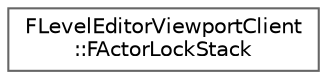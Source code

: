 digraph "Graphical Class Hierarchy"
{
 // INTERACTIVE_SVG=YES
 // LATEX_PDF_SIZE
  bgcolor="transparent";
  edge [fontname=Helvetica,fontsize=10,labelfontname=Helvetica,labelfontsize=10];
  node [fontname=Helvetica,fontsize=10,shape=box,height=0.2,width=0.4];
  rankdir="LR";
  Node0 [id="Node000000",label="FLevelEditorViewportClient\l::FActorLockStack",height=0.2,width=0.4,color="grey40", fillcolor="white", style="filled",URL="$da/dcd/structFLevelEditorViewportClient_1_1FActorLockStack.html",tooltip="When locked to an actor this view will be positioned in the same location and rotation as the actor."];
}
